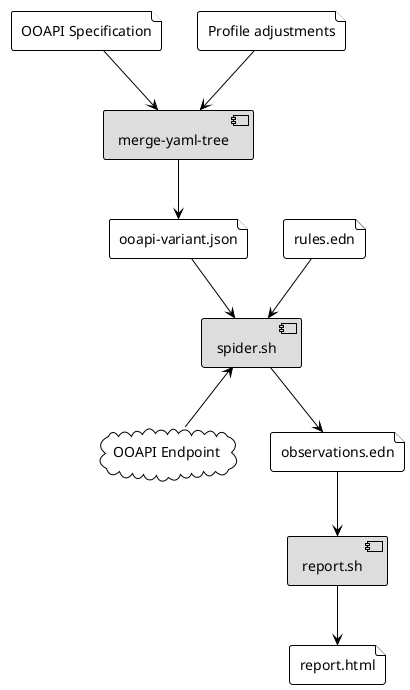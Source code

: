 /'
SPDX-FileCopyrightText: 2024, 2025 SURF B.V.
SPDX-License-Identifier: EPL-2.0 WITH Classpath-exception-2.0
SPDX-FileContributor: Joost Diepenmaat
'/

@startuml
!theme mono

skinparam {
        ComponentBackgroundColor #ddd
}

file "OOAPI Specification" as ooapi
file "Profile adjustments" as profiel_diff
component "merge-yaml-tree" as preproc

profiel_diff -D-> preproc
ooapi -D-> preproc

file "ooapi-variant.json" as profiel_spec

preproc -D-> profiel_spec

file "rules.edn" as relspec
cloud "OOAPI Endpoint" as service
file "observations.edn" as observations
file "report.html" as report
component "report.sh" as gen

component "spider.sh" as spider

observations -d-> gen
gen -d-> report

spider <-- service
spider -d-> observations
relspec -d-> spider
profiel_spec -d-> spider
@enduml
